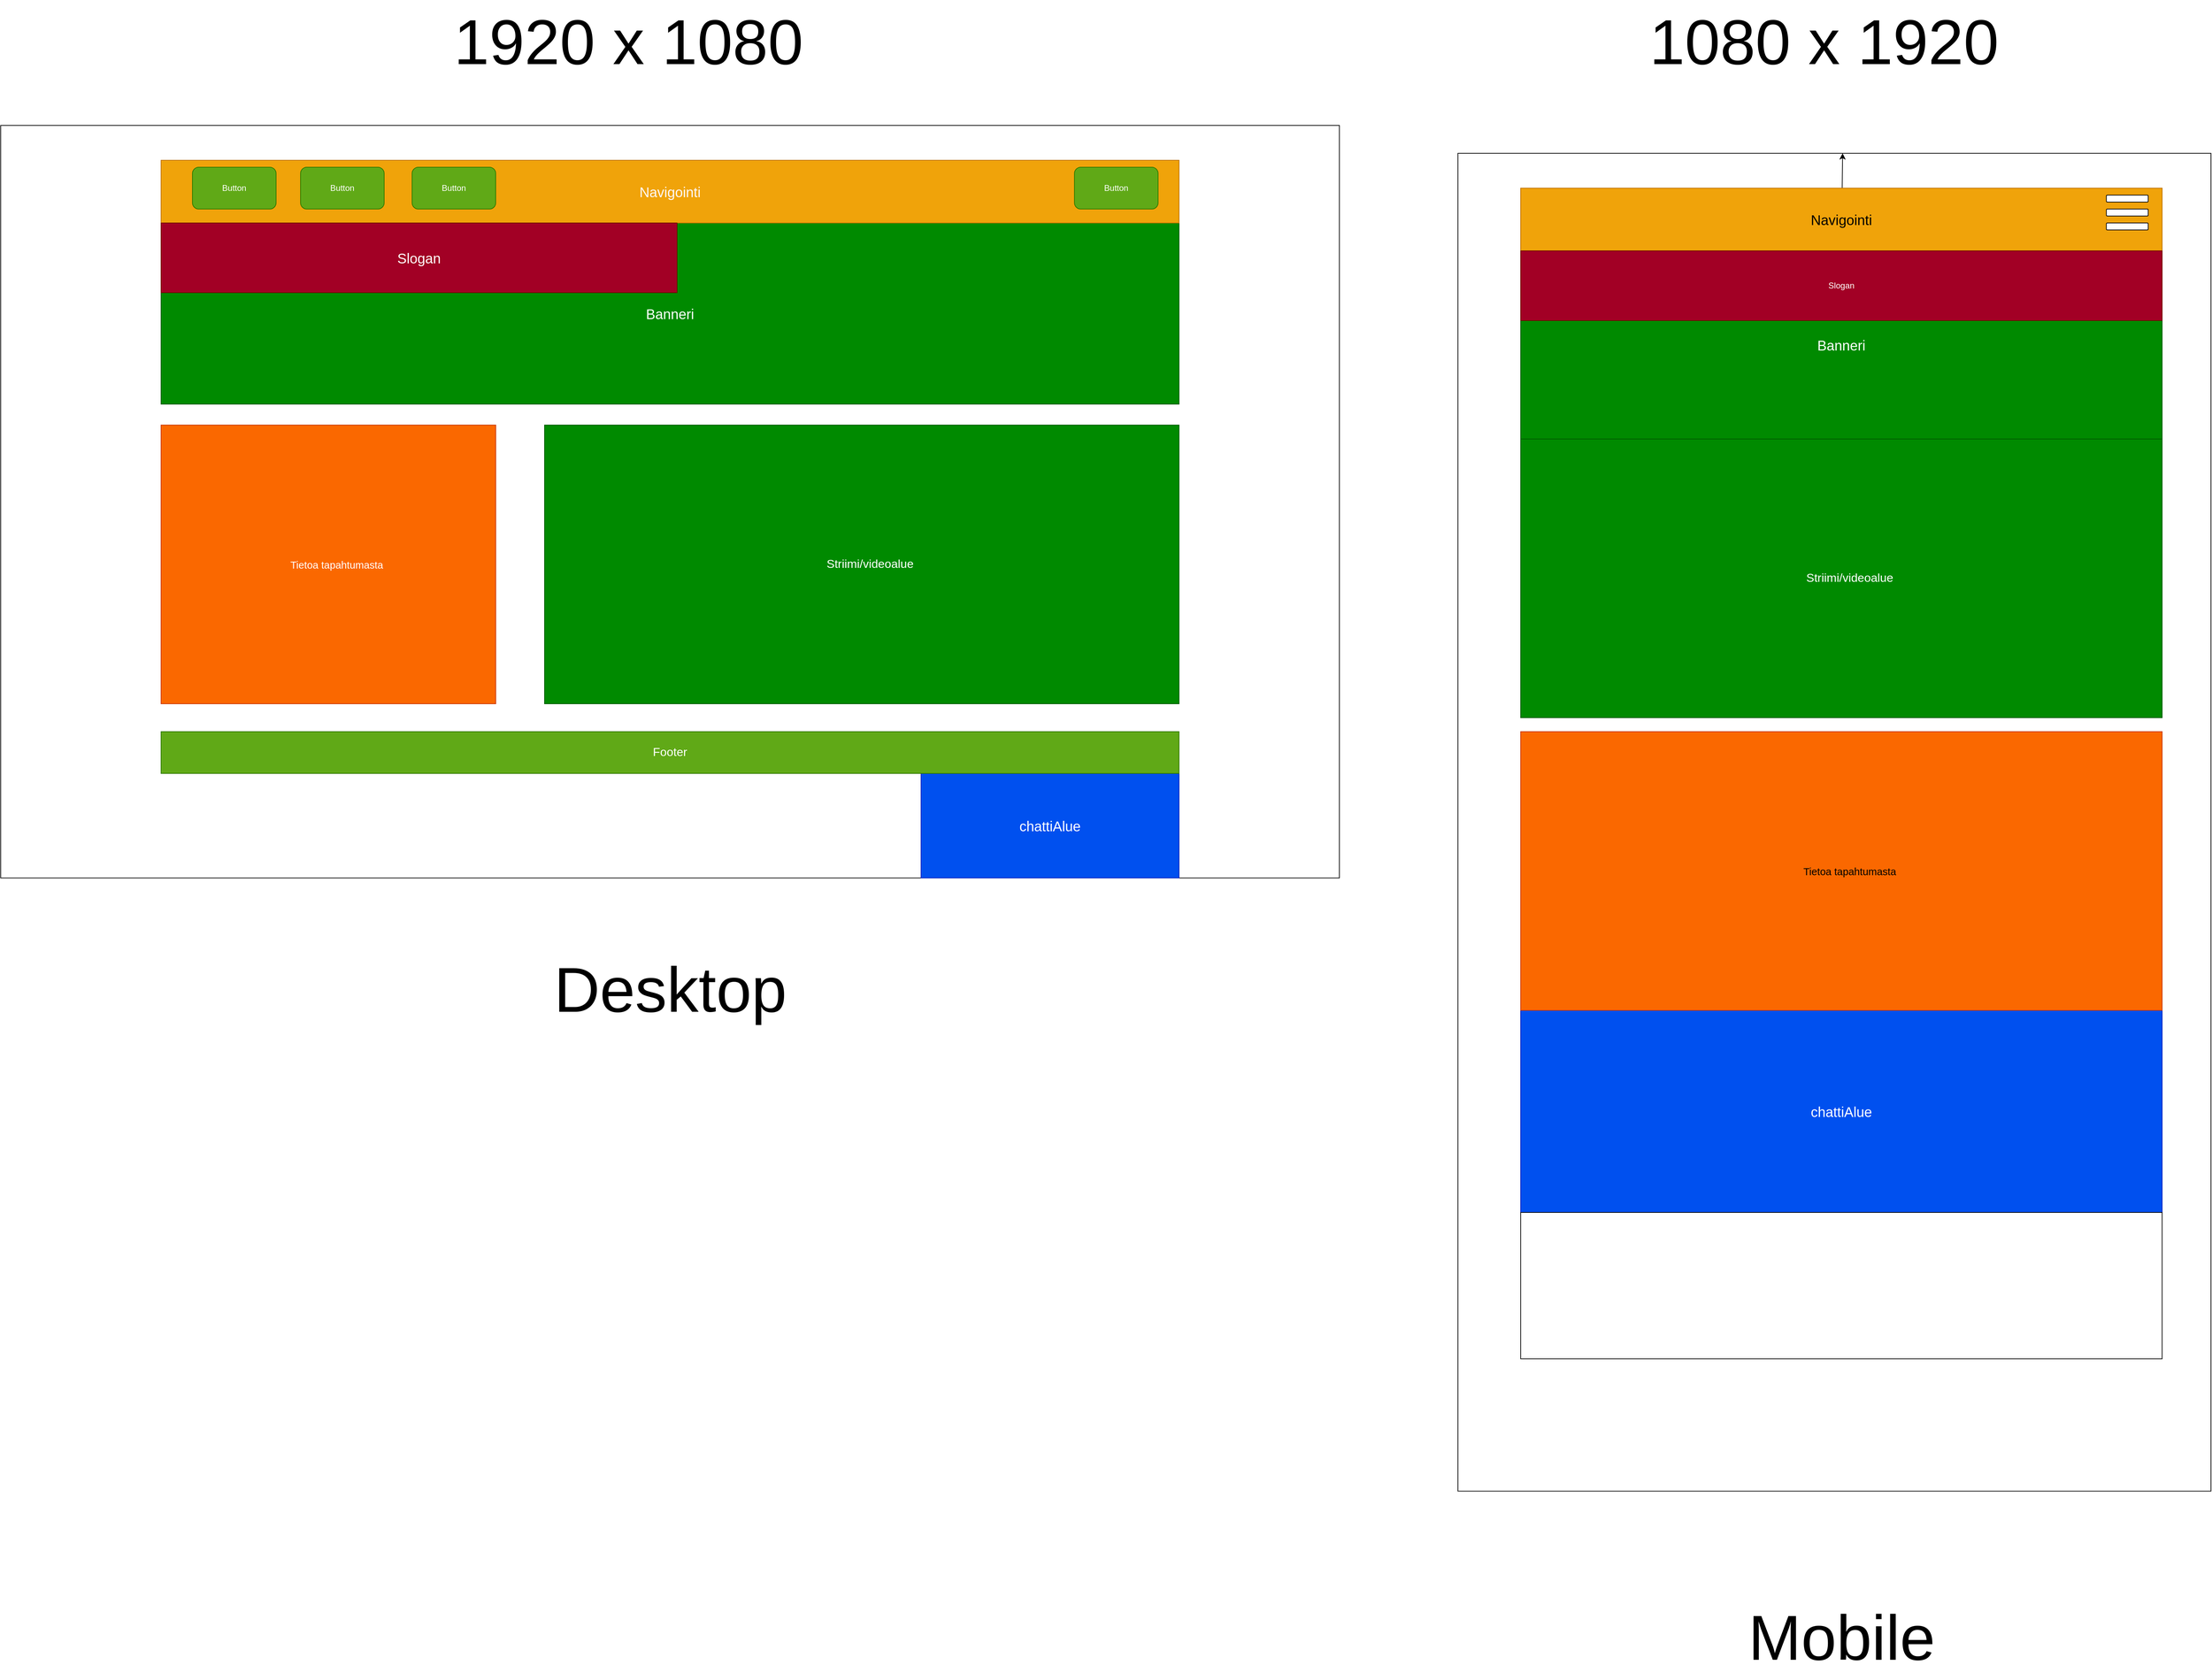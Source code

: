 <mxfile>
    <diagram id="YFCK80sJQwj-r0wWSXdG" name="Page-1">
        <mxGraphModel dx="2346" dy="2632" grid="1" gridSize="10" guides="1" tooltips="1" connect="1" arrows="1" fold="1" page="1" pageScale="1" pageWidth="850" pageHeight="1100" math="0" shadow="0">
            <root>
                <mxCell id="0"/>
                <mxCell id="1" parent="0"/>
                <mxCell id="2" value="" style="rounded=0;whiteSpace=wrap;html=1;" parent="1" vertex="1">
                    <mxGeometry x="150" y="160" width="1920" height="1080" as="geometry"/>
                </mxCell>
                <mxCell id="3" value="&lt;font style=&quot;font-size: 20px;&quot;&gt;Banneri&lt;/font&gt;" style="rounded=0;whiteSpace=wrap;html=1;fillColor=#008a00;fontColor=#ffffff;strokeColor=#005700;" parent="1" vertex="1">
                    <mxGeometry x="380" y="300" width="1460" height="260" as="geometry"/>
                </mxCell>
                <mxCell id="4" value="&lt;font color=&quot;#fcf8f8&quot; style=&quot;font-size: 20px;&quot;&gt;Navigointi&lt;/font&gt;" style="rounded=0;whiteSpace=wrap;html=1;fillColor=#f0a30a;fontColor=#000000;strokeColor=#BD7000;" parent="1" vertex="1">
                    <mxGeometry x="380" y="210" width="1460" height="90" as="geometry"/>
                </mxCell>
                <mxCell id="5" value="chattiAlue" style="rounded=0;whiteSpace=wrap;html=1;fontSize=20;fillColor=#0050ef;fontColor=#ffffff;strokeColor=#001DBC;" parent="1" vertex="1">
                    <mxGeometry x="1470" y="1090" width="370" height="150" as="geometry"/>
                </mxCell>
                <mxCell id="6" value="&lt;font style=&quot;font-size: 20px;&quot;&gt;Slogan&lt;/font&gt;" style="rounded=0;whiteSpace=wrap;html=1;fillColor=#a20025;fontColor=#ffffff;strokeColor=#6F0000;" parent="1" vertex="1">
                    <mxGeometry x="380" y="300" width="740" height="100" as="geometry"/>
                </mxCell>
                <mxCell id="7" value="&lt;p style=&quot;margin: 0in 0in 0in 0.25in; font-family: &amp;quot;Times New Roman&amp;quot;, serif; text-align: start; vertical-align: baseline;&quot;&gt;&lt;span style=&quot;font-family: Arial, sans-serif;&quot; lang=&quot;FI&quot;&gt;&lt;font style=&quot;font-size: 17px;&quot; color=&quot;#ffffff&quot;&gt;Striimi/videoalue&lt;/font&gt;&lt;/span&gt;&lt;/p&gt;" style="rounded=0;whiteSpace=wrap;html=1;rotation=0;fillColor=#008a00;fontColor=#ffffff;strokeColor=#005700;" parent="1" vertex="1">
                    <mxGeometry x="930" y="590" width="910" height="400" as="geometry"/>
                </mxCell>
                <mxCell id="8" value="&lt;p style=&quot;margin: 0in 0in 0in 0.25in; font-size: 12pt; font-family: &amp;quot;Times New Roman&amp;quot;, serif; text-align: start; vertical-align: baseline;&quot;&gt;&lt;span style=&quot;font-size: 11pt; font-family: Arial, sans-serif;&quot; lang=&quot;FI&quot;&gt;&lt;font color=&quot;#ffffff&quot;&gt;Tietoa tapahtumasta&lt;/font&gt;&lt;font color=&quot;#000000&quot;&gt;&lt;/font&gt;&lt;/span&gt;&lt;/p&gt;" style="rounded=0;whiteSpace=wrap;html=1;fontSize=17;fillColor=#fa6800;strokeColor=#C73500;fontColor=#000000;" parent="1" vertex="1">
                    <mxGeometry x="380" y="590" width="480" height="400" as="geometry"/>
                </mxCell>
                <mxCell id="9" value="Footer" style="rounded=0;whiteSpace=wrap;html=1;fontSize=17;fontColor=#ffffff;fillColor=#60a917;strokeColor=#2D7600;" parent="1" vertex="1">
                    <mxGeometry x="380" y="1030" width="1460" height="60" as="geometry"/>
                </mxCell>
                <mxCell id="10" value="" style="rounded=0;whiteSpace=wrap;html=1;" parent="1" vertex="1">
                    <mxGeometry x="2240" y="200" width="1080" height="1920" as="geometry"/>
                </mxCell>
                <mxCell id="11" value="&lt;font style=&quot;font-size: 20px;&quot;&gt;Banneri&lt;/font&gt;" style="rounded=0;whiteSpace=wrap;html=1;fillColor=#008a00;fontColor=#ffffff;strokeColor=#005700;" parent="1" vertex="1">
                    <mxGeometry x="2330" y="340" width="920" height="270" as="geometry"/>
                </mxCell>
                <mxCell id="23" style="edgeStyle=none;html=1;exitX=0.5;exitY=1;exitDx=0;exitDy=0;" edge="1" parent="1" source="12" target="10">
                    <mxGeometry relative="1" as="geometry"/>
                </mxCell>
                <mxCell id="12" value="&lt;font style=&quot;font-size: 20px;&quot;&gt;Navigointi&lt;/font&gt;" style="rounded=0;whiteSpace=wrap;html=1;fillColor=#f0a30a;fontColor=#000000;strokeColor=#BD7000;" parent="1" vertex="1">
                    <mxGeometry x="2330" y="250" width="920" height="90" as="geometry"/>
                </mxCell>
                <mxCell id="13" value="chattiAlue" style="rounded=0;whiteSpace=wrap;html=1;fontSize=20;fillColor=#0050ef;fontColor=#ffffff;strokeColor=#001DBC;" parent="1" vertex="1">
                    <mxGeometry x="2330" y="1430" width="920" height="290" as="geometry"/>
                </mxCell>
                <mxCell id="14" value="Slogan" style="rounded=0;whiteSpace=wrap;html=1;fillColor=#a20025;fontColor=#ffffff;strokeColor=#6F0000;" parent="1" vertex="1">
                    <mxGeometry x="2330" y="340" width="920" height="100" as="geometry"/>
                </mxCell>
                <mxCell id="15" value="&lt;p style=&quot;margin: 0in 0in 0in 0.25in; font-family: &amp;quot;Times New Roman&amp;quot;, serif; text-align: start; vertical-align: baseline;&quot;&gt;&lt;span style=&quot;font-family: Arial, sans-serif;&quot; lang=&quot;FI&quot;&gt;&lt;font style=&quot;font-size: 17px;&quot; color=&quot;#ffffff&quot;&gt;Striimi/videoalue&lt;/font&gt;&lt;/span&gt;&lt;/p&gt;" style="rounded=0;whiteSpace=wrap;html=1;rotation=0;fillColor=#008a00;fontColor=#ffffff;strokeColor=#005700;" parent="1" vertex="1">
                    <mxGeometry x="2330" y="610" width="920" height="400" as="geometry"/>
                </mxCell>
                <mxCell id="16" value="&lt;p style=&quot;margin: 0in 0in 0in 0.25in; font-size: 12pt; font-family: &amp;quot;Times New Roman&amp;quot;, serif; text-align: start; vertical-align: baseline;&quot;&gt;&lt;span style=&quot;font-size: 11pt; font-family: Arial, sans-serif;&quot; lang=&quot;FI&quot;&gt;Tietoa tapahtumasta&lt;font color=&quot;#000000&quot;&gt;&lt;/font&gt;&lt;/span&gt;&lt;/p&gt;" style="rounded=0;whiteSpace=wrap;html=1;fontSize=17;fillColor=#fa6800;strokeColor=#C73500;fontColor=#000000;" parent="1" vertex="1">
                    <mxGeometry x="2330" y="1030" width="920" height="400" as="geometry"/>
                </mxCell>
                <mxCell id="17" value="Footer" style="rounded=0;whiteSpace=wrap;html=1;fontSize=17;fontColor=#FFFFFF;" parent="1" vertex="1">
                    <mxGeometry x="2330" y="1720" width="920" height="210" as="geometry"/>
                </mxCell>
                <mxCell id="19" value="&lt;font style=&quot;font-size: 91px;&quot;&gt;Desktop&lt;/font&gt;" style="text;html=1;align=center;verticalAlign=middle;resizable=0;points=[];autosize=1;strokeColor=none;fillColor=none;" parent="1" vertex="1">
                    <mxGeometry x="930" y="1340" width="360" height="120" as="geometry"/>
                </mxCell>
                <mxCell id="20" value="&lt;font style=&quot;font-size: 91px;&quot;&gt;Mobile&lt;/font&gt;" style="text;html=1;align=center;verticalAlign=middle;resizable=0;points=[];autosize=1;strokeColor=none;fillColor=none;" parent="1" vertex="1">
                    <mxGeometry x="2645" y="2270" width="290" height="120" as="geometry"/>
                </mxCell>
                <mxCell id="21" value="&lt;span style=&quot;font-size: 91px;&quot;&gt;1920 x 1080&lt;/span&gt;" style="text;html=1;align=center;verticalAlign=middle;resizable=0;points=[];autosize=1;strokeColor=none;fillColor=none;" parent="1" vertex="1">
                    <mxGeometry x="790" y="-20" width="520" height="120" as="geometry"/>
                </mxCell>
                <mxCell id="22" value="&lt;span style=&quot;font-size: 91px;&quot;&gt;1080 x&amp;nbsp;&lt;/span&gt;&lt;span style=&quot;font-size: 91px;&quot;&gt;1920 &amp;nbsp;&lt;/span&gt;" style="text;html=1;align=center;verticalAlign=middle;resizable=0;points=[];autosize=1;strokeColor=none;fillColor=none;" parent="1" vertex="1">
                    <mxGeometry x="2500" y="-20" width="580" height="120" as="geometry"/>
                </mxCell>
                <mxCell id="24" value="" style="rounded=1;whiteSpace=wrap;html=1;" vertex="1" parent="1">
                    <mxGeometry x="3170" y="260" width="60" height="10" as="geometry"/>
                </mxCell>
                <mxCell id="25" value="" style="rounded=1;whiteSpace=wrap;html=1;" vertex="1" parent="1">
                    <mxGeometry x="3170" y="280" width="60" height="10" as="geometry"/>
                </mxCell>
                <mxCell id="26" value="" style="rounded=1;whiteSpace=wrap;html=1;" vertex="1" parent="1">
                    <mxGeometry x="3170" y="300" width="60" height="10" as="geometry"/>
                </mxCell>
                <mxCell id="27" value="Button" style="rounded=1;whiteSpace=wrap;html=1;fillColor=#60a917;fontColor=#ffffff;strokeColor=#2D7600;" vertex="1" parent="1">
                    <mxGeometry x="425" y="220" width="120" height="60" as="geometry"/>
                </mxCell>
                <mxCell id="28" value="Button" style="rounded=1;whiteSpace=wrap;html=1;fillColor=#60a917;fontColor=#ffffff;strokeColor=#2D7600;" vertex="1" parent="1">
                    <mxGeometry x="580" y="220" width="120" height="60" as="geometry"/>
                </mxCell>
                <mxCell id="29" value="Button" style="rounded=1;whiteSpace=wrap;html=1;fillColor=#60a917;fontColor=#ffffff;strokeColor=#2D7600;" vertex="1" parent="1">
                    <mxGeometry x="740" y="220" width="120" height="60" as="geometry"/>
                </mxCell>
                <mxCell id="30" value="Button" style="rounded=1;whiteSpace=wrap;html=1;fillColor=#60a917;fontColor=#ffffff;strokeColor=#2D7600;" vertex="1" parent="1">
                    <mxGeometry x="1690" y="220" width="120" height="60" as="geometry"/>
                </mxCell>
            </root>
        </mxGraphModel>
    </diagram>
</mxfile>